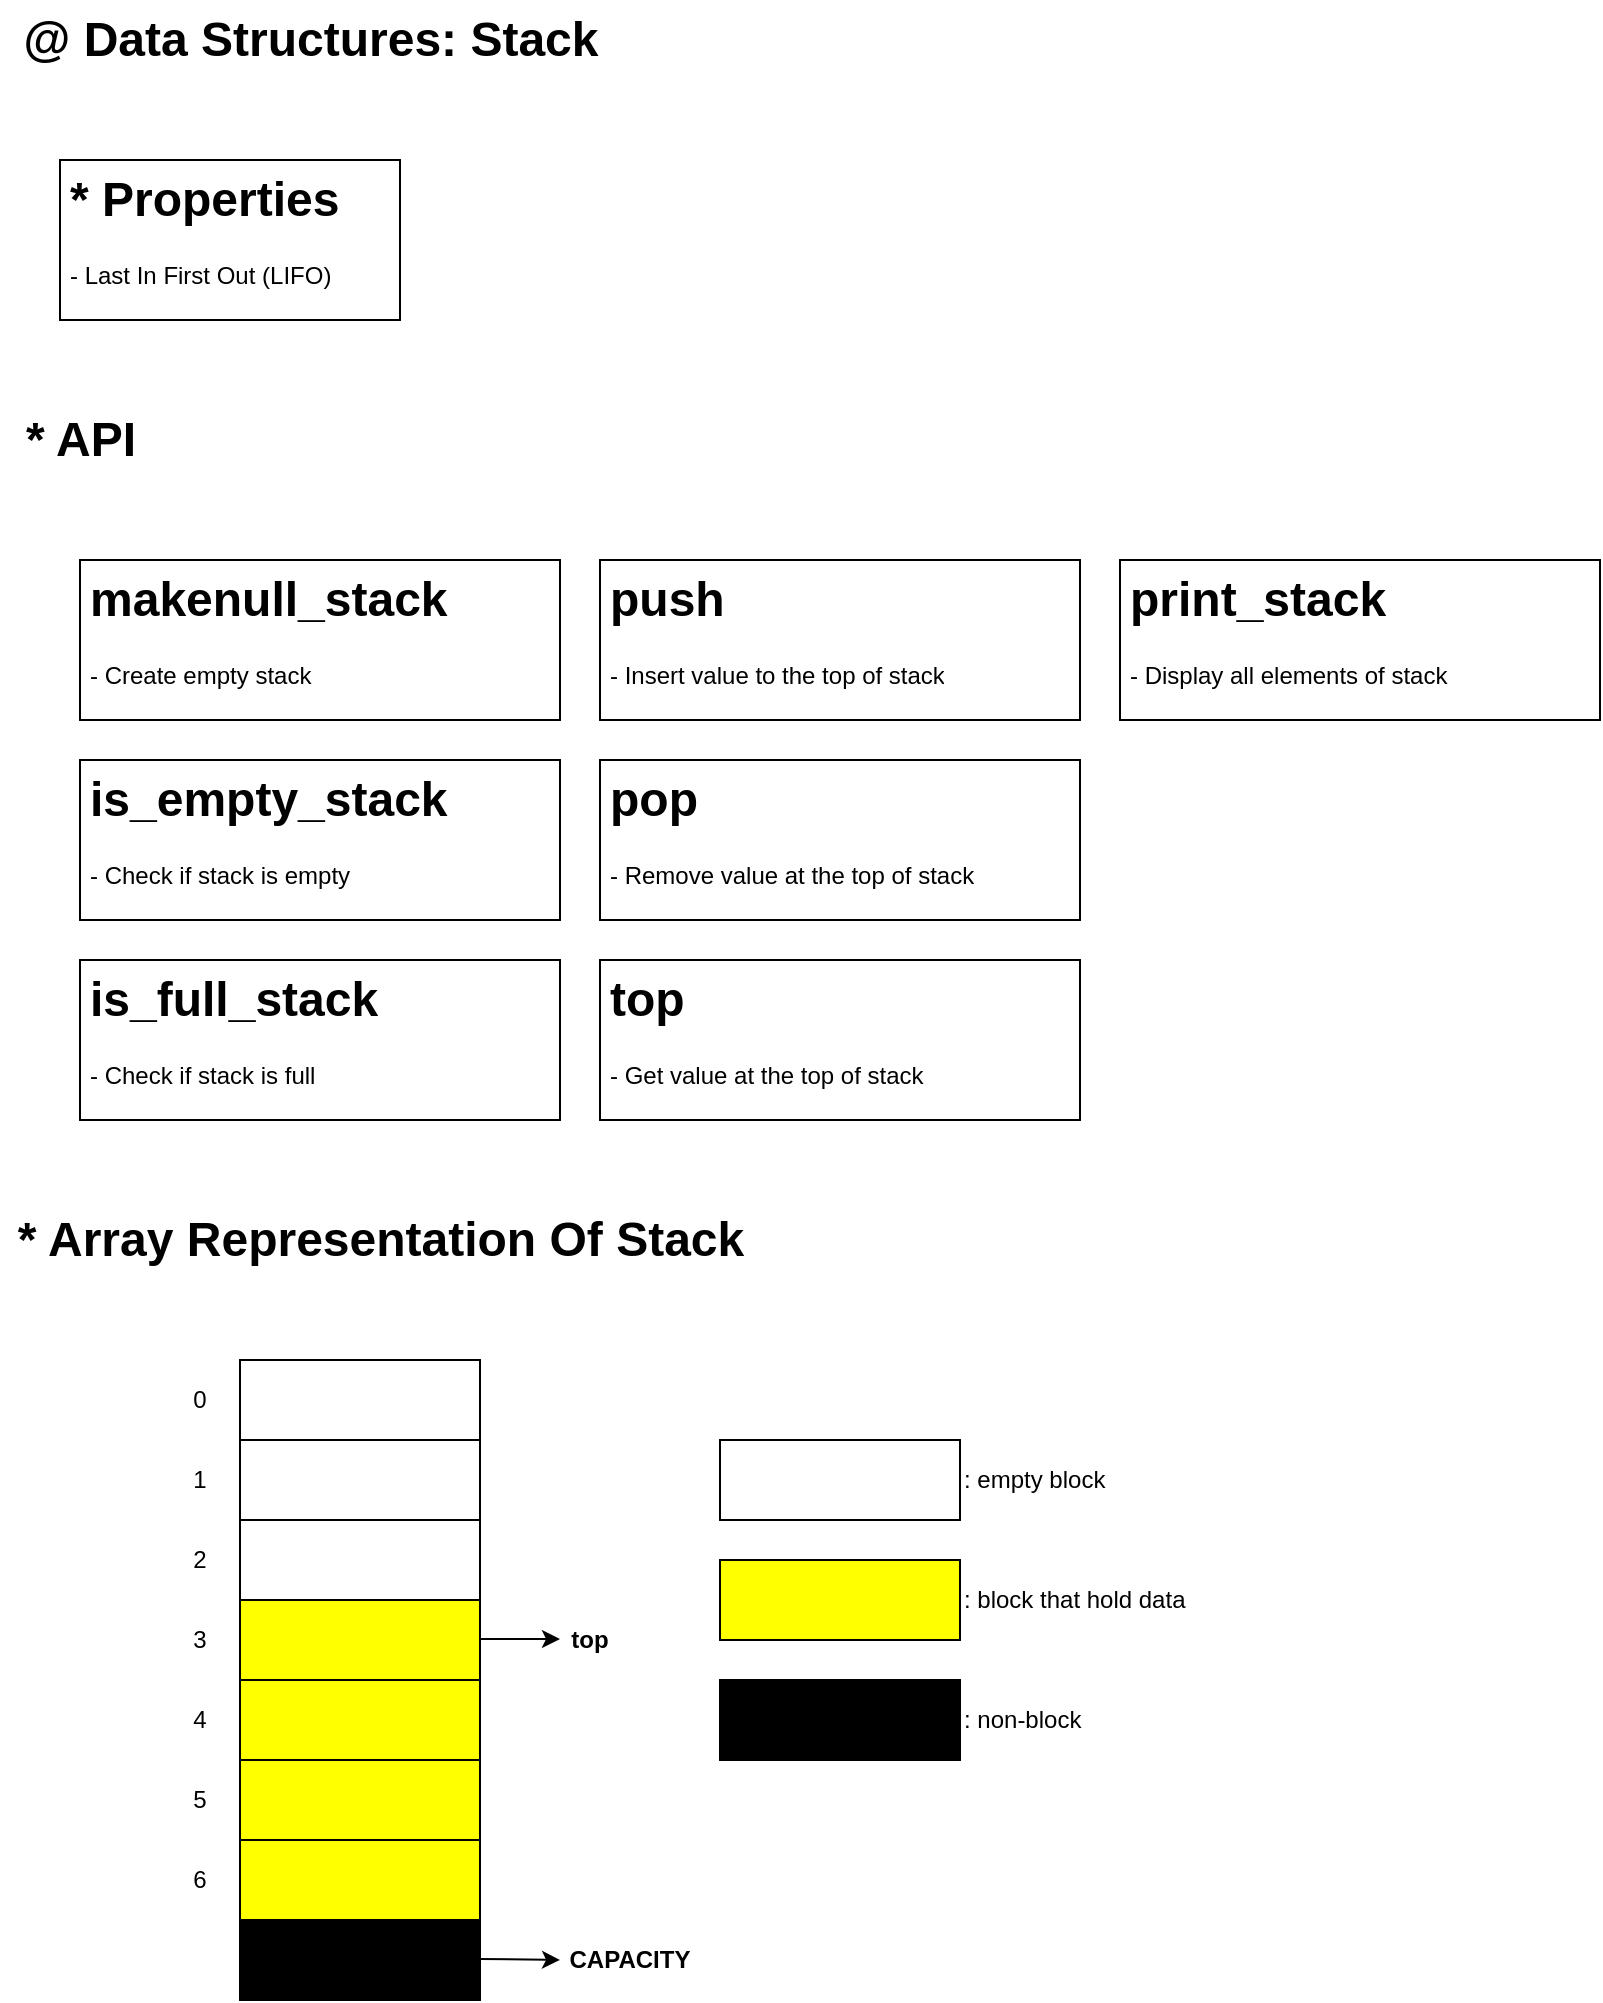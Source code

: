 <mxfile version="12.2.2" type="device" pages="1"><diagram id="k8AOUBpEndZCJEnfiSRC" name="Page-1"><mxGraphModel dx="800" dy="490" grid="1" gridSize="10" guides="1" tooltips="1" connect="1" arrows="1" fold="1" page="1" pageScale="1" pageWidth="827" pageHeight="1169" math="0" shadow="0"><root><mxCell id="0"/><mxCell id="1" parent="0"/><mxCell id="9SzLmCQYCNC7XsDIWsou-1" value="@ Data Structures: Stack" style="text;strokeColor=none;fillColor=none;html=1;fontSize=24;fontStyle=1;verticalAlign=middle;align=center;" parent="1" vertex="1"><mxGeometry width="310" height="40" as="geometry"/></mxCell><mxCell id="9SzLmCQYCNC7XsDIWsou-63" value="&lt;h1&gt;* Properties&lt;/h1&gt;&lt;p&gt;- Last In First Out (LIFO)&lt;/p&gt;&lt;p&gt;&lt;br&gt;&lt;/p&gt;" style="text;html=1;strokeColor=#000000;fillColor=none;spacing=5;spacingTop=-20;whiteSpace=wrap;overflow=hidden;rounded=0;" parent="1" vertex="1"><mxGeometry x="30" y="80" width="170" height="80" as="geometry"/></mxCell><mxCell id="9SzLmCQYCNC7XsDIWsou-64" value="* API" style="text;strokeColor=none;fillColor=none;html=1;fontSize=24;fontStyle=1;verticalAlign=middle;align=center;" parent="1" vertex="1"><mxGeometry y="200" width="80" height="40" as="geometry"/></mxCell><mxCell id="UZuuQJOTBzxUE288t2_Z-1" value="&lt;h1&gt;makenull_stack&lt;/h1&gt;&lt;p&gt;- Create empty stack&lt;/p&gt;" style="text;html=1;strokeColor=#000000;fillColor=none;spacing=5;spacingTop=-20;whiteSpace=wrap;overflow=hidden;rounded=0;" parent="1" vertex="1"><mxGeometry x="40" y="280" width="240" height="80" as="geometry"/></mxCell><mxCell id="UZuuQJOTBzxUE288t2_Z-2" value="&lt;h1&gt;is_empty_stack&lt;/h1&gt;&lt;p&gt;- Check if stack is empty&lt;/p&gt;" style="text;html=1;strokeColor=#000000;fillColor=none;spacing=5;spacingTop=-20;whiteSpace=wrap;overflow=hidden;rounded=0;" parent="1" vertex="1"><mxGeometry x="40" y="380" width="240" height="80" as="geometry"/></mxCell><mxCell id="UZuuQJOTBzxUE288t2_Z-3" value="&lt;h1&gt;is_full_stack&lt;/h1&gt;&lt;p&gt;- Check if stack is full&lt;/p&gt;" style="text;html=1;strokeColor=#000000;fillColor=none;spacing=5;spacingTop=-20;whiteSpace=wrap;overflow=hidden;rounded=0;" parent="1" vertex="1"><mxGeometry x="40" y="480" width="240" height="80" as="geometry"/></mxCell><mxCell id="UZuuQJOTBzxUE288t2_Z-4" value="&lt;h1&gt;push&lt;/h1&gt;&lt;p&gt;- Insert value to the top of stack&lt;/p&gt;" style="text;html=1;strokeColor=#000000;fillColor=none;spacing=5;spacingTop=-20;whiteSpace=wrap;overflow=hidden;rounded=0;" parent="1" vertex="1"><mxGeometry x="300" y="280" width="240" height="80" as="geometry"/></mxCell><mxCell id="UZuuQJOTBzxUE288t2_Z-5" value="&lt;h1&gt;pop&lt;/h1&gt;&lt;p&gt;- Remove value at the top of stack&lt;/p&gt;" style="text;html=1;strokeColor=#000000;fillColor=none;spacing=5;spacingTop=-20;whiteSpace=wrap;overflow=hidden;rounded=0;" parent="1" vertex="1"><mxGeometry x="300" y="380" width="240" height="80" as="geometry"/></mxCell><mxCell id="UZuuQJOTBzxUE288t2_Z-6" value="&lt;h1&gt;top&lt;/h1&gt;&lt;p&gt;- Get value at the top of stack&lt;/p&gt;" style="text;html=1;strokeColor=#000000;fillColor=none;spacing=5;spacingTop=-20;whiteSpace=wrap;overflow=hidden;rounded=0;" parent="1" vertex="1"><mxGeometry x="300" y="480" width="240" height="80" as="geometry"/></mxCell><mxCell id="UZuuQJOTBzxUE288t2_Z-7" value="&lt;h1&gt;print_stack&lt;/h1&gt;&lt;p&gt;- Display all elements of stack&lt;/p&gt;" style="text;html=1;strokeColor=#000000;fillColor=none;spacing=5;spacingTop=-20;whiteSpace=wrap;overflow=hidden;rounded=0;" parent="1" vertex="1"><mxGeometry x="560" y="280" width="240" height="80" as="geometry"/></mxCell><mxCell id="UZuuQJOTBzxUE288t2_Z-9" value="* Array Representation Of Stack" style="text;strokeColor=none;fillColor=none;html=1;fontSize=24;fontStyle=1;verticalAlign=middle;align=center;" parent="1" vertex="1"><mxGeometry y="600" width="380" height="40" as="geometry"/></mxCell><mxCell id="UZuuQJOTBzxUE288t2_Z-10" value="" style="rounded=0;whiteSpace=wrap;html=1;strokeColor=#000000;" parent="1" vertex="1"><mxGeometry x="120" y="680" width="120" height="40" as="geometry"/></mxCell><mxCell id="UZuuQJOTBzxUE288t2_Z-11" value="" style="rounded=0;whiteSpace=wrap;html=1;strokeColor=#000000;" parent="1" vertex="1"><mxGeometry x="120" y="720" width="120" height="40" as="geometry"/></mxCell><mxCell id="UZuuQJOTBzxUE288t2_Z-12" value="" style="rounded=0;whiteSpace=wrap;html=1;strokeColor=#000000;" parent="1" vertex="1"><mxGeometry x="120" y="760" width="120" height="40" as="geometry"/></mxCell><mxCell id="UZuuQJOTBzxUE288t2_Z-13" value="" style="rounded=0;whiteSpace=wrap;html=1;strokeColor=#000000;" parent="1" vertex="1"><mxGeometry x="120" y="800" width="120" height="40" as="geometry"/></mxCell><mxCell id="UZuuQJOTBzxUE288t2_Z-19" value="" style="rounded=0;whiteSpace=wrap;html=1;strokeColor=#000000;fillColor=#FFFF00;" parent="1" vertex="1"><mxGeometry x="120" y="840" width="120" height="40" as="geometry"/></mxCell><mxCell id="UZuuQJOTBzxUE288t2_Z-20" value="" style="rounded=0;whiteSpace=wrap;html=1;strokeColor=#000000;fillColor=#FFFF00;" parent="1" vertex="1"><mxGeometry x="120" y="800" width="120" height="40" as="geometry"/></mxCell><mxCell id="UZuuQJOTBzxUE288t2_Z-21" value="" style="rounded=0;whiteSpace=wrap;html=1;strokeColor=#000000;fillColor=#FFFF00;" parent="1" vertex="1"><mxGeometry x="120" y="880" width="120" height="40" as="geometry"/></mxCell><mxCell id="UZuuQJOTBzxUE288t2_Z-22" value="" style="rounded=0;whiteSpace=wrap;html=1;strokeColor=#000000;fillColor=#FFFF00;" parent="1" vertex="1"><mxGeometry x="120" y="920" width="120" height="40" as="geometry"/></mxCell><mxCell id="UZuuQJOTBzxUE288t2_Z-23" value="&lt;b&gt;top&lt;/b&gt;" style="text;html=1;strokeColor=none;fillColor=none;align=center;verticalAlign=middle;whiteSpace=wrap;rounded=0;" parent="1" vertex="1"><mxGeometry x="280" y="810" width="30" height="20" as="geometry"/></mxCell><mxCell id="UZuuQJOTBzxUE288t2_Z-27" value="" style="endArrow=classic;html=1;" parent="1" edge="1"><mxGeometry width="50" height="50" relative="1" as="geometry"><mxPoint x="240" y="819.5" as="sourcePoint"/><mxPoint x="280" y="819.5" as="targetPoint"/></mxGeometry></mxCell><mxCell id="UZuuQJOTBzxUE288t2_Z-28" value="0" style="text;html=1;strokeColor=none;fillColor=none;align=center;verticalAlign=middle;whiteSpace=wrap;rounded=0;" parent="1" vertex="1"><mxGeometry x="80" y="680" width="40" height="40" as="geometry"/></mxCell><mxCell id="UZuuQJOTBzxUE288t2_Z-29" value="1" style="text;html=1;strokeColor=none;fillColor=none;align=center;verticalAlign=middle;whiteSpace=wrap;rounded=0;" parent="1" vertex="1"><mxGeometry x="80" y="720" width="40" height="40" as="geometry"/></mxCell><mxCell id="UZuuQJOTBzxUE288t2_Z-30" value="2" style="text;html=1;strokeColor=none;fillColor=none;align=center;verticalAlign=middle;whiteSpace=wrap;rounded=0;" parent="1" vertex="1"><mxGeometry x="80" y="760" width="40" height="40" as="geometry"/></mxCell><mxCell id="UZuuQJOTBzxUE288t2_Z-31" value="3" style="text;html=1;strokeColor=none;fillColor=none;align=center;verticalAlign=middle;whiteSpace=wrap;rounded=0;" parent="1" vertex="1"><mxGeometry x="80" y="800" width="40" height="40" as="geometry"/></mxCell><mxCell id="UZuuQJOTBzxUE288t2_Z-32" value="4" style="text;html=1;strokeColor=none;fillColor=none;align=center;verticalAlign=middle;whiteSpace=wrap;rounded=0;" parent="1" vertex="1"><mxGeometry x="80" y="840" width="40" height="40" as="geometry"/></mxCell><mxCell id="UZuuQJOTBzxUE288t2_Z-33" value="5" style="text;html=1;strokeColor=none;fillColor=none;align=center;verticalAlign=middle;whiteSpace=wrap;rounded=0;" parent="1" vertex="1"><mxGeometry x="80" y="880" width="40" height="40" as="geometry"/></mxCell><mxCell id="UZuuQJOTBzxUE288t2_Z-34" value="6" style="text;html=1;strokeColor=none;fillColor=none;align=center;verticalAlign=middle;whiteSpace=wrap;rounded=0;" parent="1" vertex="1"><mxGeometry x="80" y="920" width="40" height="40" as="geometry"/></mxCell><mxCell id="UZuuQJOTBzxUE288t2_Z-35" value="" style="endArrow=classic;html=1;" parent="1" edge="1"><mxGeometry width="50" height="50" relative="1" as="geometry"><mxPoint x="240" y="979.5" as="sourcePoint"/><mxPoint x="280" y="980" as="targetPoint"/></mxGeometry></mxCell><mxCell id="UZuuQJOTBzxUE288t2_Z-36" value="&lt;b&gt;CAPACITY&lt;/b&gt;" style="text;html=1;strokeColor=none;fillColor=none;align=center;verticalAlign=middle;whiteSpace=wrap;rounded=0;" parent="1" vertex="1"><mxGeometry x="280" y="970" width="70" height="20" as="geometry"/></mxCell><mxCell id="UZuuQJOTBzxUE288t2_Z-37" value="" style="rounded=0;whiteSpace=wrap;html=1;strokeColor=#000000;fillColor=#000000;" parent="1" vertex="1"><mxGeometry x="120" y="960" width="120" height="40" as="geometry"/></mxCell><mxCell id="UZuuQJOTBzxUE288t2_Z-38" value="" style="rounded=0;whiteSpace=wrap;html=1;strokeColor=#000000;fillColor=#FFFF00;" parent="1" vertex="1"><mxGeometry x="360" y="780" width="120" height="40" as="geometry"/></mxCell><mxCell id="UZuuQJOTBzxUE288t2_Z-39" value=": block that hold data" style="text;html=1;strokeColor=none;fillColor=none;align=left;verticalAlign=middle;whiteSpace=wrap;rounded=0;" parent="1" vertex="1"><mxGeometry x="480" y="790" width="130" height="20" as="geometry"/></mxCell><mxCell id="-OEAlKV5BJdCy40LzkVz-1" value="" style="rounded=0;whiteSpace=wrap;html=1;strokeColor=#000000;" vertex="1" parent="1"><mxGeometry x="360" y="720" width="120" height="40" as="geometry"/></mxCell><mxCell id="-OEAlKV5BJdCy40LzkVz-2" value=": empty block" style="text;html=1;strokeColor=none;fillColor=none;align=left;verticalAlign=middle;whiteSpace=wrap;rounded=0;" vertex="1" parent="1"><mxGeometry x="480" y="730" width="130" height="20" as="geometry"/></mxCell><mxCell id="-OEAlKV5BJdCy40LzkVz-3" value="" style="rounded=0;whiteSpace=wrap;html=1;strokeColor=#000000;fillColor=#000000;" vertex="1" parent="1"><mxGeometry x="360" y="840" width="120" height="40" as="geometry"/></mxCell><mxCell id="-OEAlKV5BJdCy40LzkVz-4" value=": non-block" style="text;html=1;strokeColor=none;fillColor=none;align=left;verticalAlign=middle;whiteSpace=wrap;rounded=0;" vertex="1" parent="1"><mxGeometry x="480" y="850" width="70" height="20" as="geometry"/></mxCell></root></mxGraphModel></diagram></mxfile>